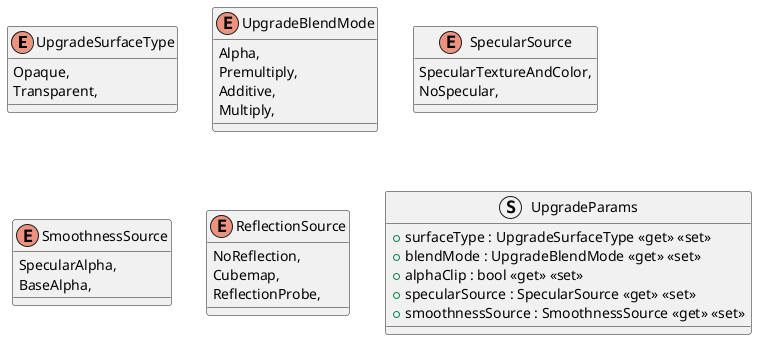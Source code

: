 @startuml
enum UpgradeSurfaceType {
    Opaque,
    Transparent,
}
enum UpgradeBlendMode {
    Alpha,
    Premultiply,
    Additive,
    Multiply,
}
enum SpecularSource {
    SpecularTextureAndColor,
    NoSpecular,
}
enum SmoothnessSource {
    SpecularAlpha,
    BaseAlpha,
}
enum ReflectionSource {
    NoReflection,
    Cubemap,
    ReflectionProbe,
}
struct UpgradeParams {
    + surfaceType : UpgradeSurfaceType <<get>> <<set>>
    + blendMode : UpgradeBlendMode <<get>> <<set>>
    + alphaClip : bool <<get>> <<set>>
    + specularSource : SpecularSource <<get>> <<set>>
    + smoothnessSource : SmoothnessSource <<get>> <<set>>
}
@enduml
